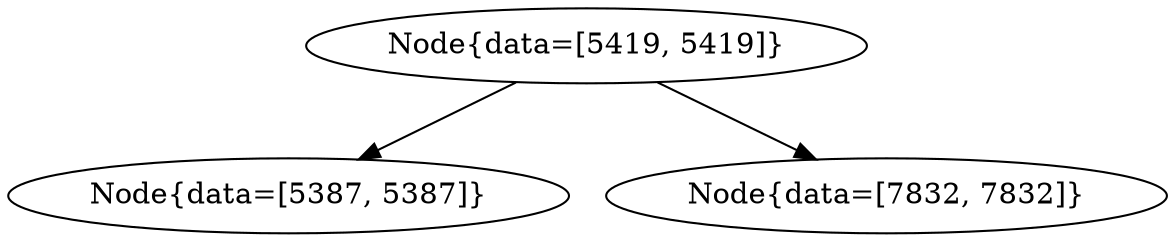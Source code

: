 digraph G{
1492955259 [label="Node{data=[5419, 5419]}"]
1492955259 -> 388286025
388286025 [label="Node{data=[5387, 5387]}"]
1492955259 -> 1029577603
1029577603 [label="Node{data=[7832, 7832]}"]
}